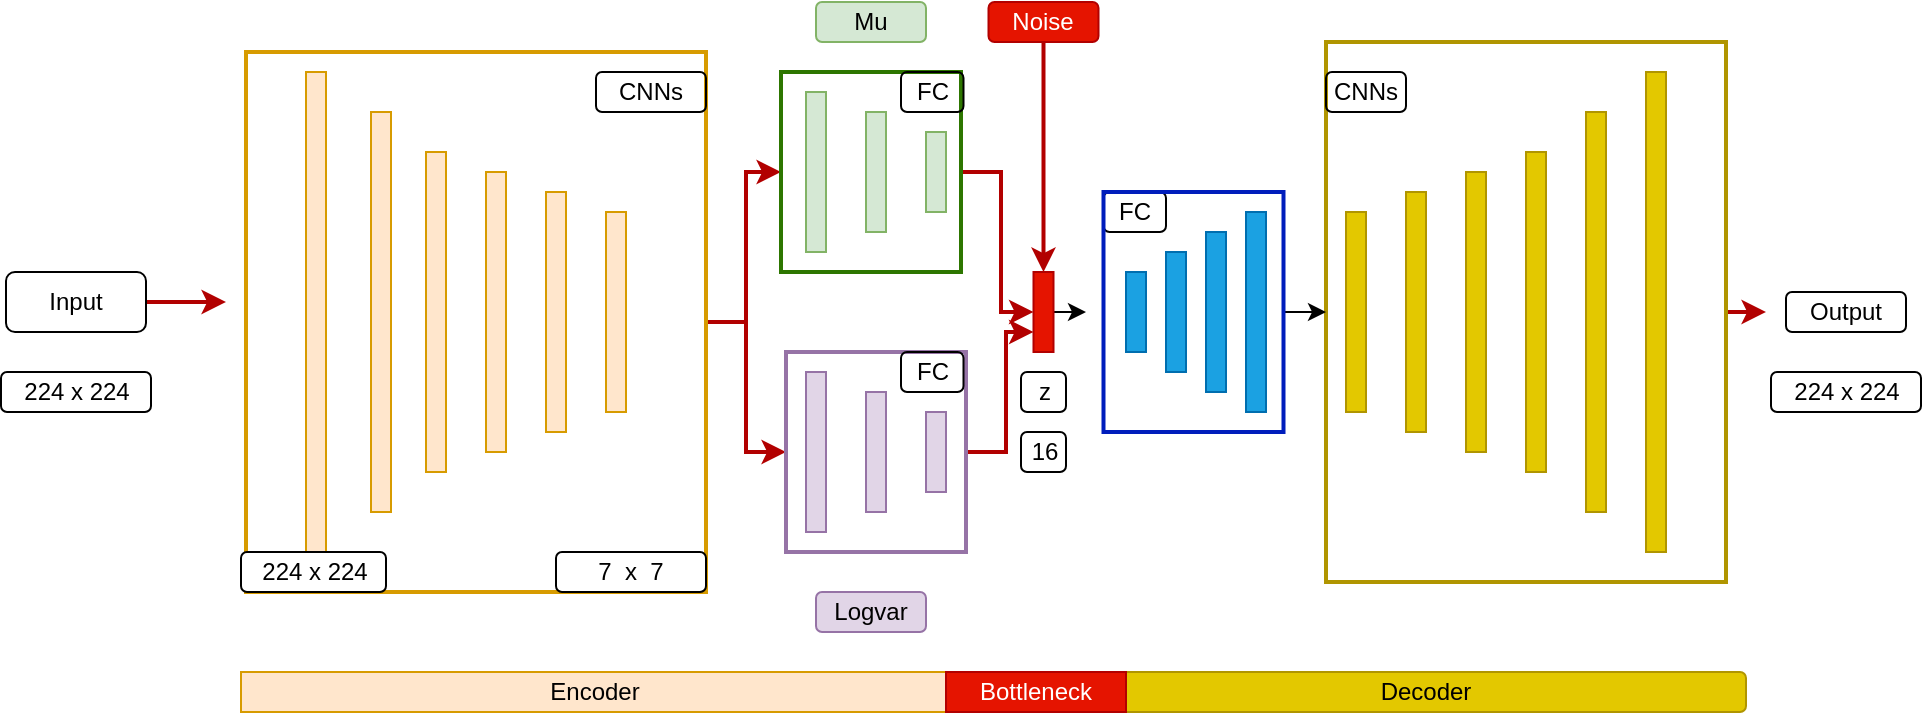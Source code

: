 <mxfile version="26.0.6">
  <diagram name="Page-1" id="2YBvvXClWsGukQMizWep">
    <mxGraphModel dx="1860" dy="574" grid="1" gridSize="10" guides="1" tooltips="1" connect="1" arrows="1" fold="1" page="1" pageScale="1" pageWidth="850" pageHeight="1100" math="0" shadow="0">
      <root>
        <mxCell id="0" />
        <mxCell id="1" parent="0" />
        <mxCell id="XZZE-fafdXldzVMSN59M-1" value="" style="rounded=0;whiteSpace=wrap;html=1;fillColor=#ffe6cc;strokeColor=#d79b00;" vertex="1" parent="1">
          <mxGeometry x="80" y="160" width="10" height="240" as="geometry" />
        </mxCell>
        <mxCell id="XZZE-fafdXldzVMSN59M-2" value="" style="rounded=0;whiteSpace=wrap;html=1;fillColor=#ffe6cc;strokeColor=#d79b00;" vertex="1" parent="1">
          <mxGeometry x="112.5" y="180" width="10" height="200" as="geometry" />
        </mxCell>
        <mxCell id="XZZE-fafdXldzVMSN59M-3" value="" style="rounded=0;whiteSpace=wrap;html=1;fillColor=#ffe6cc;strokeColor=#d79b00;" vertex="1" parent="1">
          <mxGeometry x="140" y="200" width="10" height="160" as="geometry" />
        </mxCell>
        <mxCell id="XZZE-fafdXldzVMSN59M-5" value="" style="rounded=0;whiteSpace=wrap;html=1;fillColor=#ffe6cc;strokeColor=#d79b00;" vertex="1" parent="1">
          <mxGeometry x="170" y="210" width="10" height="140" as="geometry" />
        </mxCell>
        <mxCell id="XZZE-fafdXldzVMSN59M-6" value="" style="rounded=0;whiteSpace=wrap;html=1;fillColor=#ffe6cc;strokeColor=#d79b00;" vertex="1" parent="1">
          <mxGeometry x="200" y="220" width="10" height="120" as="geometry" />
        </mxCell>
        <mxCell id="XZZE-fafdXldzVMSN59M-8" value="" style="rounded=0;whiteSpace=wrap;html=1;fillColor=#ffe6cc;strokeColor=#d79b00;" vertex="1" parent="1">
          <mxGeometry x="230" y="230" width="10" height="100" as="geometry" />
        </mxCell>
        <mxCell id="XZZE-fafdXldzVMSN59M-11" value="" style="rounded=0;whiteSpace=wrap;html=1;fillColor=#d5e8d4;strokeColor=#82b366;" vertex="1" parent="1">
          <mxGeometry x="390" y="190" width="10" height="40" as="geometry" />
        </mxCell>
        <mxCell id="XZZE-fafdXldzVMSN59M-61" style="edgeStyle=orthogonalEdgeStyle;rounded=0;orthogonalLoop=1;jettySize=auto;html=1;exitX=1;exitY=0.5;exitDx=0;exitDy=0;" edge="1" parent="1" source="XZZE-fafdXldzVMSN59M-13">
          <mxGeometry relative="1" as="geometry">
            <mxPoint x="470" y="280" as="targetPoint" />
          </mxGeometry>
        </mxCell>
        <mxCell id="XZZE-fafdXldzVMSN59M-13" value="" style="rounded=0;whiteSpace=wrap;html=1;fillColor=#e51400;fontColor=#ffffff;strokeColor=#B20000;" vertex="1" parent="1">
          <mxGeometry x="443.75" y="260" width="10" height="40" as="geometry" />
        </mxCell>
        <mxCell id="XZZE-fafdXldzVMSN59M-15" value="" style="rounded=0;whiteSpace=wrap;html=1;fillColor=#d5e8d4;strokeColor=#82b366;" vertex="1" parent="1">
          <mxGeometry x="330" y="170" width="10" height="80" as="geometry" />
        </mxCell>
        <mxCell id="XZZE-fafdXldzVMSN59M-16" value="" style="rounded=0;whiteSpace=wrap;html=1;fillColor=#d5e8d4;strokeColor=#82b366;" vertex="1" parent="1">
          <mxGeometry x="360" y="180" width="10" height="60" as="geometry" />
        </mxCell>
        <mxCell id="XZZE-fafdXldzVMSN59M-19" value="" style="rounded=0;whiteSpace=wrap;html=1;fillColor=#e1d5e7;strokeColor=#9673a6;" vertex="1" parent="1">
          <mxGeometry x="390" y="330" width="10" height="40" as="geometry" />
        </mxCell>
        <mxCell id="XZZE-fafdXldzVMSN59M-20" value="" style="rounded=0;whiteSpace=wrap;html=1;fillColor=#e1d5e7;strokeColor=#9673a6;" vertex="1" parent="1">
          <mxGeometry x="330" y="310" width="10" height="80" as="geometry" />
        </mxCell>
        <mxCell id="XZZE-fafdXldzVMSN59M-21" value="" style="rounded=0;whiteSpace=wrap;html=1;fillColor=#e1d5e7;strokeColor=#9673a6;" vertex="1" parent="1">
          <mxGeometry x="360" y="320" width="10" height="60" as="geometry" />
        </mxCell>
        <mxCell id="XZZE-fafdXldzVMSN59M-22" value="" style="rounded=0;whiteSpace=wrap;html=1;fillColor=#e3c800;fontColor=#000000;strokeColor=#B09500;" vertex="1" parent="1">
          <mxGeometry x="750" y="160" width="10" height="240" as="geometry" />
        </mxCell>
        <mxCell id="XZZE-fafdXldzVMSN59M-23" value="" style="rounded=0;whiteSpace=wrap;html=1;fillColor=#e3c800;fontColor=#000000;strokeColor=#B09500;" vertex="1" parent="1">
          <mxGeometry x="720" y="180" width="10" height="200" as="geometry" />
        </mxCell>
        <mxCell id="XZZE-fafdXldzVMSN59M-24" value="" style="rounded=0;whiteSpace=wrap;html=1;fillColor=#e3c800;fontColor=#000000;strokeColor=#B09500;" vertex="1" parent="1">
          <mxGeometry x="690" y="200" width="10" height="160" as="geometry" />
        </mxCell>
        <mxCell id="XZZE-fafdXldzVMSN59M-25" value="" style="rounded=0;whiteSpace=wrap;html=1;direction=west;fillColor=#e3c800;fontColor=#000000;strokeColor=#B09500;" vertex="1" parent="1">
          <mxGeometry x="660" y="210" width="10" height="140" as="geometry" />
        </mxCell>
        <mxCell id="XZZE-fafdXldzVMSN59M-26" value="" style="rounded=0;whiteSpace=wrap;html=1;fillColor=#e3c800;fontColor=#000000;strokeColor=#B09500;" vertex="1" parent="1">
          <mxGeometry x="630" y="220" width="10" height="120" as="geometry" />
        </mxCell>
        <mxCell id="XZZE-fafdXldzVMSN59M-27" value="" style="rounded=0;whiteSpace=wrap;html=1;fillColor=#e3c800;fontColor=#000000;strokeColor=#B09500;" vertex="1" parent="1">
          <mxGeometry x="600" y="230" width="10" height="100" as="geometry" />
        </mxCell>
        <mxCell id="XZZE-fafdXldzVMSN59M-56" style="edgeStyle=orthogonalEdgeStyle;rounded=0;orthogonalLoop=1;jettySize=auto;html=1;entryX=0;entryY=0.5;entryDx=0;entryDy=0;fillColor=#e51400;strokeColor=#B20000;strokeWidth=2;" edge="1" parent="1" source="XZZE-fafdXldzVMSN59M-29" target="XZZE-fafdXldzVMSN59M-30">
          <mxGeometry relative="1" as="geometry" />
        </mxCell>
        <mxCell id="XZZE-fafdXldzVMSN59M-58" style="edgeStyle=orthogonalEdgeStyle;rounded=0;orthogonalLoop=1;jettySize=auto;html=1;entryX=0;entryY=0.5;entryDx=0;entryDy=0;fillColor=#e51400;strokeColor=#B20000;strokeWidth=2;" edge="1" parent="1" source="XZZE-fafdXldzVMSN59M-29" target="XZZE-fafdXldzVMSN59M-31">
          <mxGeometry relative="1" as="geometry" />
        </mxCell>
        <mxCell id="XZZE-fafdXldzVMSN59M-29" value="" style="rounded=0;whiteSpace=wrap;html=1;fillColor=none;strokeColor=#d79b00;fillStyle=auto;strokeWidth=2;" vertex="1" parent="1">
          <mxGeometry x="50" y="150" width="230" height="270" as="geometry" />
        </mxCell>
        <mxCell id="XZZE-fafdXldzVMSN59M-59" style="edgeStyle=orthogonalEdgeStyle;rounded=0;orthogonalLoop=1;jettySize=auto;html=1;exitX=1;exitY=0.5;exitDx=0;exitDy=0;entryX=0;entryY=0.5;entryDx=0;entryDy=0;fillColor=#e51400;strokeColor=#B20000;strokeWidth=2;" edge="1" parent="1" source="XZZE-fafdXldzVMSN59M-30" target="XZZE-fafdXldzVMSN59M-13">
          <mxGeometry relative="1" as="geometry" />
        </mxCell>
        <mxCell id="XZZE-fafdXldzVMSN59M-30" value="" style="rounded=0;whiteSpace=wrap;html=1;fillColor=none;fontColor=#ffffff;strokeColor=#2D7600;fillStyle=auto;strokeWidth=2;" vertex="1" parent="1">
          <mxGeometry x="317.5" y="160" width="90" height="100" as="geometry" />
        </mxCell>
        <mxCell id="XZZE-fafdXldzVMSN59M-60" style="edgeStyle=orthogonalEdgeStyle;rounded=0;orthogonalLoop=1;jettySize=auto;html=1;exitX=1;exitY=0.5;exitDx=0;exitDy=0;entryX=0;entryY=0.75;entryDx=0;entryDy=0;fillColor=#e51400;strokeColor=#B20000;strokeWidth=2;" edge="1" parent="1" source="XZZE-fafdXldzVMSN59M-31" target="XZZE-fafdXldzVMSN59M-13">
          <mxGeometry relative="1" as="geometry" />
        </mxCell>
        <mxCell id="XZZE-fafdXldzVMSN59M-31" value="" style="rounded=0;whiteSpace=wrap;html=1;fillColor=none;strokeColor=#9673a6;strokeWidth=2;" vertex="1" parent="1">
          <mxGeometry x="320" y="300" width="90" height="100" as="geometry" />
        </mxCell>
        <mxCell id="XZZE-fafdXldzVMSN59M-69" style="edgeStyle=orthogonalEdgeStyle;rounded=0;orthogonalLoop=1;jettySize=auto;html=1;exitX=1;exitY=0.5;exitDx=0;exitDy=0;fillColor=#e51400;strokeColor=#B20000;strokeWidth=2;" edge="1" parent="1" source="XZZE-fafdXldzVMSN59M-32">
          <mxGeometry relative="1" as="geometry">
            <mxPoint x="810" y="280" as="targetPoint" />
          </mxGeometry>
        </mxCell>
        <mxCell id="XZZE-fafdXldzVMSN59M-32" value="" style="rounded=0;whiteSpace=wrap;html=1;fillColor=none;strokeColor=#B09500;fillStyle=auto;strokeWidth=2;fontColor=#000000;" vertex="1" parent="1">
          <mxGeometry x="590" y="145" width="200" height="270" as="geometry" />
        </mxCell>
        <mxCell id="XZZE-fafdXldzVMSN59M-37" value="Logvar" style="rounded=1;whiteSpace=wrap;html=1;fillColor=#e1d5e7;strokeColor=#9673a6;" vertex="1" parent="1">
          <mxGeometry x="335" y="420" width="55" height="20" as="geometry" />
        </mxCell>
        <mxCell id="XZZE-fafdXldzVMSN59M-38" value="Mu" style="rounded=1;whiteSpace=wrap;html=1;fillColor=#d5e8d4;strokeColor=#82b366;" vertex="1" parent="1">
          <mxGeometry x="335" y="125" width="55" height="20" as="geometry" />
        </mxCell>
        <mxCell id="XZZE-fafdXldzVMSN59M-62" style="edgeStyle=orthogonalEdgeStyle;rounded=0;orthogonalLoop=1;jettySize=auto;html=1;exitX=0.5;exitY=1;exitDx=0;exitDy=0;entryX=0.5;entryY=0;entryDx=0;entryDy=0;fillColor=#e51400;strokeColor=#B20000;strokeWidth=2;" edge="1" parent="1" source="XZZE-fafdXldzVMSN59M-39" target="XZZE-fafdXldzVMSN59M-13">
          <mxGeometry relative="1" as="geometry" />
        </mxCell>
        <mxCell id="XZZE-fafdXldzVMSN59M-39" value="Noise" style="rounded=1;whiteSpace=wrap;html=1;fillColor=#e51400;fontColor=#ffffff;strokeColor=#B20000;" vertex="1" parent="1">
          <mxGeometry x="421.25" y="125" width="55" height="20" as="geometry" />
        </mxCell>
        <mxCell id="XZZE-fafdXldzVMSN59M-40" value="z" style="rounded=1;whiteSpace=wrap;html=1;fillColor=none;" vertex="1" parent="1">
          <mxGeometry x="437.5" y="310" width="22.5" height="20" as="geometry" />
        </mxCell>
        <mxCell id="XZZE-fafdXldzVMSN59M-41" value="Decoder" style="rounded=1;whiteSpace=wrap;html=1;fillColor=#e3c800;fontColor=#000000;strokeColor=#B09500;" vertex="1" parent="1">
          <mxGeometry x="480" y="460" width="320" height="20" as="geometry" />
        </mxCell>
        <mxCell id="XZZE-fafdXldzVMSN59M-43" value="FC" style="rounded=1;whiteSpace=wrap;html=1;fillColor=none;" vertex="1" parent="1">
          <mxGeometry x="478.75" y="220" width="31.25" height="20" as="geometry" />
        </mxCell>
        <mxCell id="XZZE-fafdXldzVMSN59M-44" value="CNNs" style="rounded=1;whiteSpace=wrap;html=1;fillColor=none;" vertex="1" parent="1">
          <mxGeometry x="590" y="160" width="40" height="20" as="geometry" />
        </mxCell>
        <mxCell id="XZZE-fafdXldzVMSN59M-45" value="CNNs" style="rounded=1;whiteSpace=wrap;html=1;fillColor=none;" vertex="1" parent="1">
          <mxGeometry x="225" y="160" width="55" height="20" as="geometry" />
        </mxCell>
        <mxCell id="XZZE-fafdXldzVMSN59M-46" value="" style="rounded=0;whiteSpace=wrap;html=1;fillColor=#1ba1e2;fontColor=#ffffff;strokeColor=#006EAF;" vertex="1" parent="1">
          <mxGeometry x="490" y="260" width="10" height="40" as="geometry" />
        </mxCell>
        <mxCell id="XZZE-fafdXldzVMSN59M-47" value="" style="rounded=0;whiteSpace=wrap;html=1;fillColor=#1ba1e2;fontColor=#ffffff;strokeColor=#006EAF;" vertex="1" parent="1">
          <mxGeometry x="510" y="250" width="10" height="60" as="geometry" />
        </mxCell>
        <mxCell id="XZZE-fafdXldzVMSN59M-48" value="" style="rounded=0;whiteSpace=wrap;html=1;fillColor=#1ba1e2;fontColor=#ffffff;strokeColor=#006EAF;" vertex="1" parent="1">
          <mxGeometry x="530" y="240" width="10" height="80" as="geometry" />
        </mxCell>
        <mxCell id="XZZE-fafdXldzVMSN59M-49" value="" style="rounded=0;whiteSpace=wrap;html=1;fillColor=#1ba1e2;fontColor=#ffffff;strokeColor=#006EAF;" vertex="1" parent="1">
          <mxGeometry x="550" y="230" width="10" height="100" as="geometry" />
        </mxCell>
        <mxCell id="XZZE-fafdXldzVMSN59M-64" style="edgeStyle=orthogonalEdgeStyle;rounded=0;orthogonalLoop=1;jettySize=auto;html=1;exitX=1;exitY=0.5;exitDx=0;exitDy=0;entryX=0;entryY=0.5;entryDx=0;entryDy=0;" edge="1" parent="1" source="XZZE-fafdXldzVMSN59M-50" target="XZZE-fafdXldzVMSN59M-32">
          <mxGeometry relative="1" as="geometry" />
        </mxCell>
        <mxCell id="XZZE-fafdXldzVMSN59M-50" value="" style="rounded=0;whiteSpace=wrap;html=1;fillColor=none;strokeColor=#001DBC;strokeWidth=2;fontColor=#ffffff;" vertex="1" parent="1">
          <mxGeometry x="478.75" y="220" width="90" height="120" as="geometry" />
        </mxCell>
        <mxCell id="XZZE-fafdXldzVMSN59M-51" value="FC" style="rounded=1;whiteSpace=wrap;html=1;fillColor=none;" vertex="1" parent="1">
          <mxGeometry x="377.5" y="300" width="31.25" height="20" as="geometry" />
        </mxCell>
        <mxCell id="XZZE-fafdXldzVMSN59M-52" value="FC" style="rounded=1;whiteSpace=wrap;html=1;fillColor=none;" vertex="1" parent="1">
          <mxGeometry x="377.5" y="160" width="31.25" height="20" as="geometry" />
        </mxCell>
        <mxCell id="XZZE-fafdXldzVMSN59M-67" style="edgeStyle=orthogonalEdgeStyle;rounded=0;orthogonalLoop=1;jettySize=auto;html=1;exitX=1;exitY=0.5;exitDx=0;exitDy=0;fillColor=#e51400;strokeColor=#B20000;strokeWidth=2;" edge="1" parent="1" source="XZZE-fafdXldzVMSN59M-66">
          <mxGeometry relative="1" as="geometry">
            <mxPoint x="40" y="275" as="targetPoint" />
          </mxGeometry>
        </mxCell>
        <mxCell id="XZZE-fafdXldzVMSN59M-66" value="Input" style="rounded=1;whiteSpace=wrap;html=1;" vertex="1" parent="1">
          <mxGeometry x="-70" y="260" width="70" height="30" as="geometry" />
        </mxCell>
        <mxCell id="XZZE-fafdXldzVMSN59M-68" value="Output" style="rounded=1;whiteSpace=wrap;html=1;" vertex="1" parent="1">
          <mxGeometry x="820" y="270" width="60" height="20" as="geometry" />
        </mxCell>
        <mxCell id="XZZE-fafdXldzVMSN59M-71" value="224 x 224" style="rounded=1;whiteSpace=wrap;html=1;" vertex="1" parent="1">
          <mxGeometry x="-72.5" y="310" width="75" height="20" as="geometry" />
        </mxCell>
        <mxCell id="XZZE-fafdXldzVMSN59M-72" value="224 x 224" style="rounded=1;whiteSpace=wrap;html=1;" vertex="1" parent="1">
          <mxGeometry x="47.5" y="400" width="72.5" height="20" as="geometry" />
        </mxCell>
        <mxCell id="XZZE-fafdXldzVMSN59M-73" value="7&amp;nbsp; x&amp;nbsp; 7" style="rounded=1;whiteSpace=wrap;html=1;" vertex="1" parent="1">
          <mxGeometry x="205" y="400" width="75" height="20" as="geometry" />
        </mxCell>
        <mxCell id="XZZE-fafdXldzVMSN59M-74" value="16" style="rounded=1;whiteSpace=wrap;html=1;fillColor=none;" vertex="1" parent="1">
          <mxGeometry x="437.5" y="340" width="22.5" height="20" as="geometry" />
        </mxCell>
        <mxCell id="XZZE-fafdXldzVMSN59M-75" value="224 x 224" style="rounded=1;whiteSpace=wrap;html=1;" vertex="1" parent="1">
          <mxGeometry x="812.5" y="310" width="75" height="20" as="geometry" />
        </mxCell>
        <mxCell id="XZZE-fafdXldzVMSN59M-78" value="Encoder" style="rounded=0;whiteSpace=wrap;html=1;fillColor=#ffe6cc;strokeColor=#d79b00;" vertex="1" parent="1">
          <mxGeometry x="47.5" y="460" width="352.5" height="20" as="geometry" />
        </mxCell>
        <mxCell id="XZZE-fafdXldzVMSN59M-80" value="Bottleneck" style="rounded=0;whiteSpace=wrap;html=1;fillColor=#e51400;fontColor=#ffffff;strokeColor=#B20000;direction=west;" vertex="1" parent="1">
          <mxGeometry x="400" y="460" width="90" height="20" as="geometry" />
        </mxCell>
      </root>
    </mxGraphModel>
  </diagram>
</mxfile>
